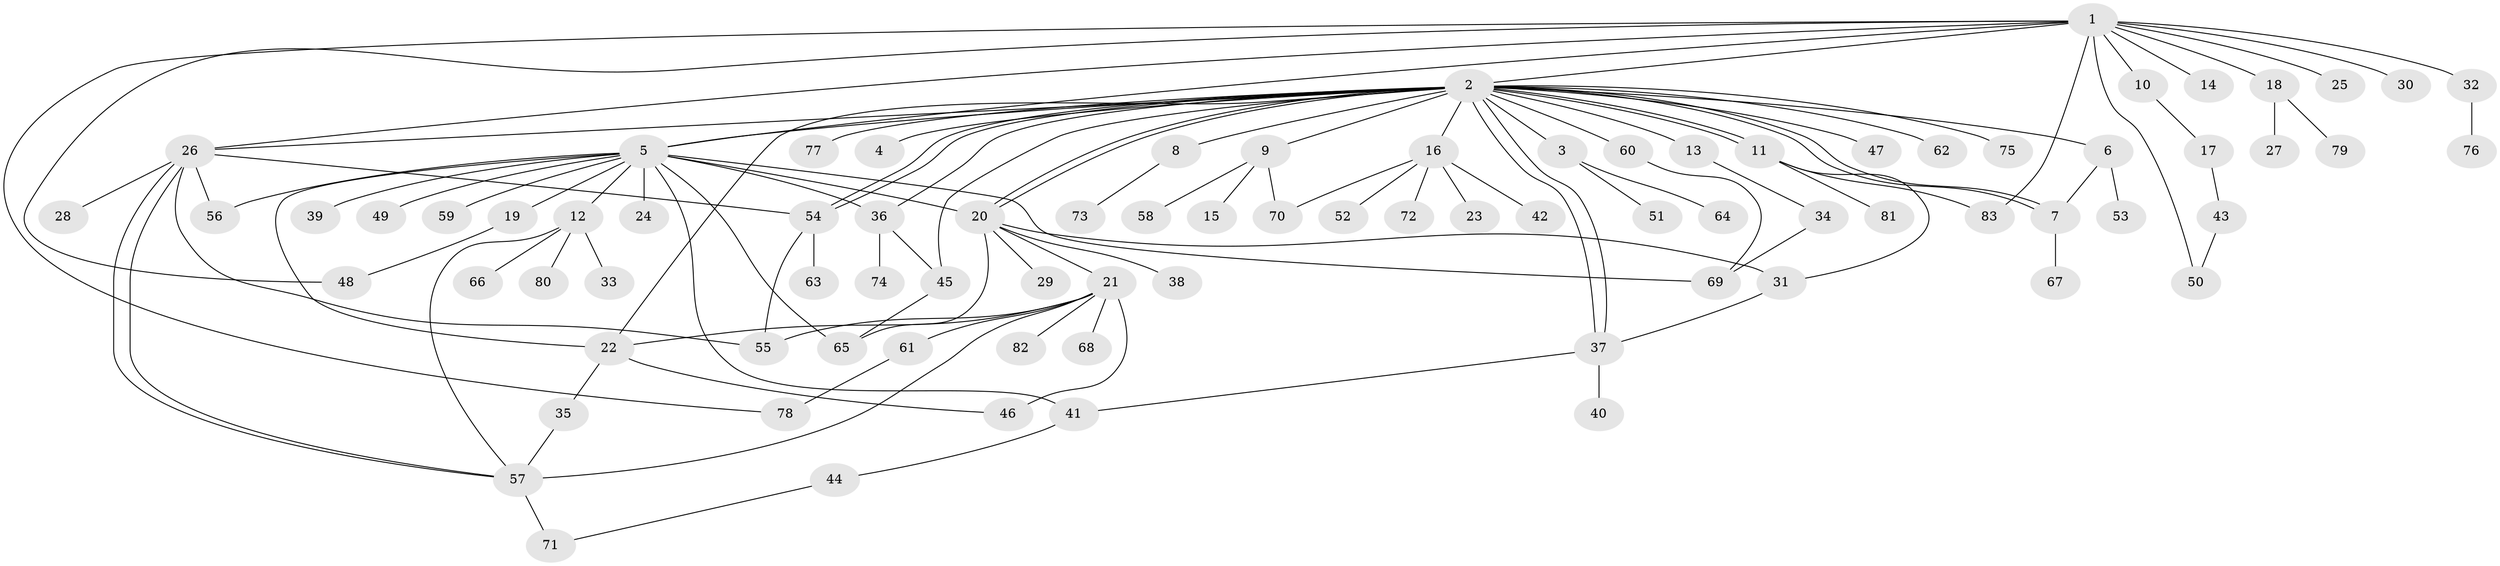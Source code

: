 // coarse degree distribution, {12: 0.016666666666666666, 26: 0.016666666666666666, 2: 0.26666666666666666, 1: 0.4666666666666667, 14: 0.016666666666666666, 4: 0.06666666666666667, 3: 0.06666666666666667, 8: 0.03333333333333333, 5: 0.016666666666666666, 6: 0.016666666666666666, 7: 0.016666666666666666}
// Generated by graph-tools (version 1.1) at 2025/51/02/27/25 19:51:54]
// undirected, 83 vertices, 117 edges
graph export_dot {
graph [start="1"]
  node [color=gray90,style=filled];
  1;
  2;
  3;
  4;
  5;
  6;
  7;
  8;
  9;
  10;
  11;
  12;
  13;
  14;
  15;
  16;
  17;
  18;
  19;
  20;
  21;
  22;
  23;
  24;
  25;
  26;
  27;
  28;
  29;
  30;
  31;
  32;
  33;
  34;
  35;
  36;
  37;
  38;
  39;
  40;
  41;
  42;
  43;
  44;
  45;
  46;
  47;
  48;
  49;
  50;
  51;
  52;
  53;
  54;
  55;
  56;
  57;
  58;
  59;
  60;
  61;
  62;
  63;
  64;
  65;
  66;
  67;
  68;
  69;
  70;
  71;
  72;
  73;
  74;
  75;
  76;
  77;
  78;
  79;
  80;
  81;
  82;
  83;
  1 -- 2;
  1 -- 5;
  1 -- 10;
  1 -- 14;
  1 -- 18;
  1 -- 25;
  1 -- 26;
  1 -- 30;
  1 -- 32;
  1 -- 48;
  1 -- 50;
  1 -- 78;
  1 -- 83;
  2 -- 3;
  2 -- 4;
  2 -- 5;
  2 -- 6;
  2 -- 7;
  2 -- 7;
  2 -- 8;
  2 -- 9;
  2 -- 11;
  2 -- 11;
  2 -- 13;
  2 -- 16;
  2 -- 20;
  2 -- 20;
  2 -- 22;
  2 -- 26;
  2 -- 36;
  2 -- 37;
  2 -- 37;
  2 -- 45;
  2 -- 47;
  2 -- 54;
  2 -- 54;
  2 -- 60;
  2 -- 62;
  2 -- 75;
  2 -- 77;
  3 -- 51;
  3 -- 64;
  5 -- 12;
  5 -- 19;
  5 -- 20;
  5 -- 22;
  5 -- 24;
  5 -- 36;
  5 -- 39;
  5 -- 41;
  5 -- 49;
  5 -- 56;
  5 -- 59;
  5 -- 65;
  5 -- 69;
  6 -- 7;
  6 -- 53;
  7 -- 67;
  8 -- 73;
  9 -- 15;
  9 -- 58;
  9 -- 70;
  10 -- 17;
  11 -- 31;
  11 -- 81;
  11 -- 83;
  12 -- 33;
  12 -- 57;
  12 -- 66;
  12 -- 80;
  13 -- 34;
  16 -- 23;
  16 -- 42;
  16 -- 52;
  16 -- 70;
  16 -- 72;
  17 -- 43;
  18 -- 27;
  18 -- 79;
  19 -- 48;
  20 -- 21;
  20 -- 29;
  20 -- 31;
  20 -- 38;
  20 -- 65;
  21 -- 22;
  21 -- 46;
  21 -- 55;
  21 -- 57;
  21 -- 61;
  21 -- 68;
  21 -- 82;
  22 -- 35;
  22 -- 46;
  26 -- 28;
  26 -- 54;
  26 -- 55;
  26 -- 56;
  26 -- 57;
  26 -- 57;
  31 -- 37;
  32 -- 76;
  34 -- 69;
  35 -- 57;
  36 -- 45;
  36 -- 74;
  37 -- 40;
  37 -- 41;
  41 -- 44;
  43 -- 50;
  44 -- 71;
  45 -- 65;
  54 -- 55;
  54 -- 63;
  57 -- 71;
  60 -- 69;
  61 -- 78;
}
